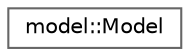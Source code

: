 digraph "Graphical Class Hierarchy"
{
 // LATEX_PDF_SIZE
  bgcolor="transparent";
  edge [fontname=Helvetica,fontsize=10,labelfontname=Helvetica,labelfontsize=10];
  node [fontname=Helvetica,fontsize=10,shape=box,height=0.2,width=0.4];
  rankdir="LR";
  Node0 [label="model::Model",height=0.2,width=0.4,color="grey40", fillcolor="white", style="filled",URL="$classmodel_1_1_model.html",tooltip="class Model -"];
}
